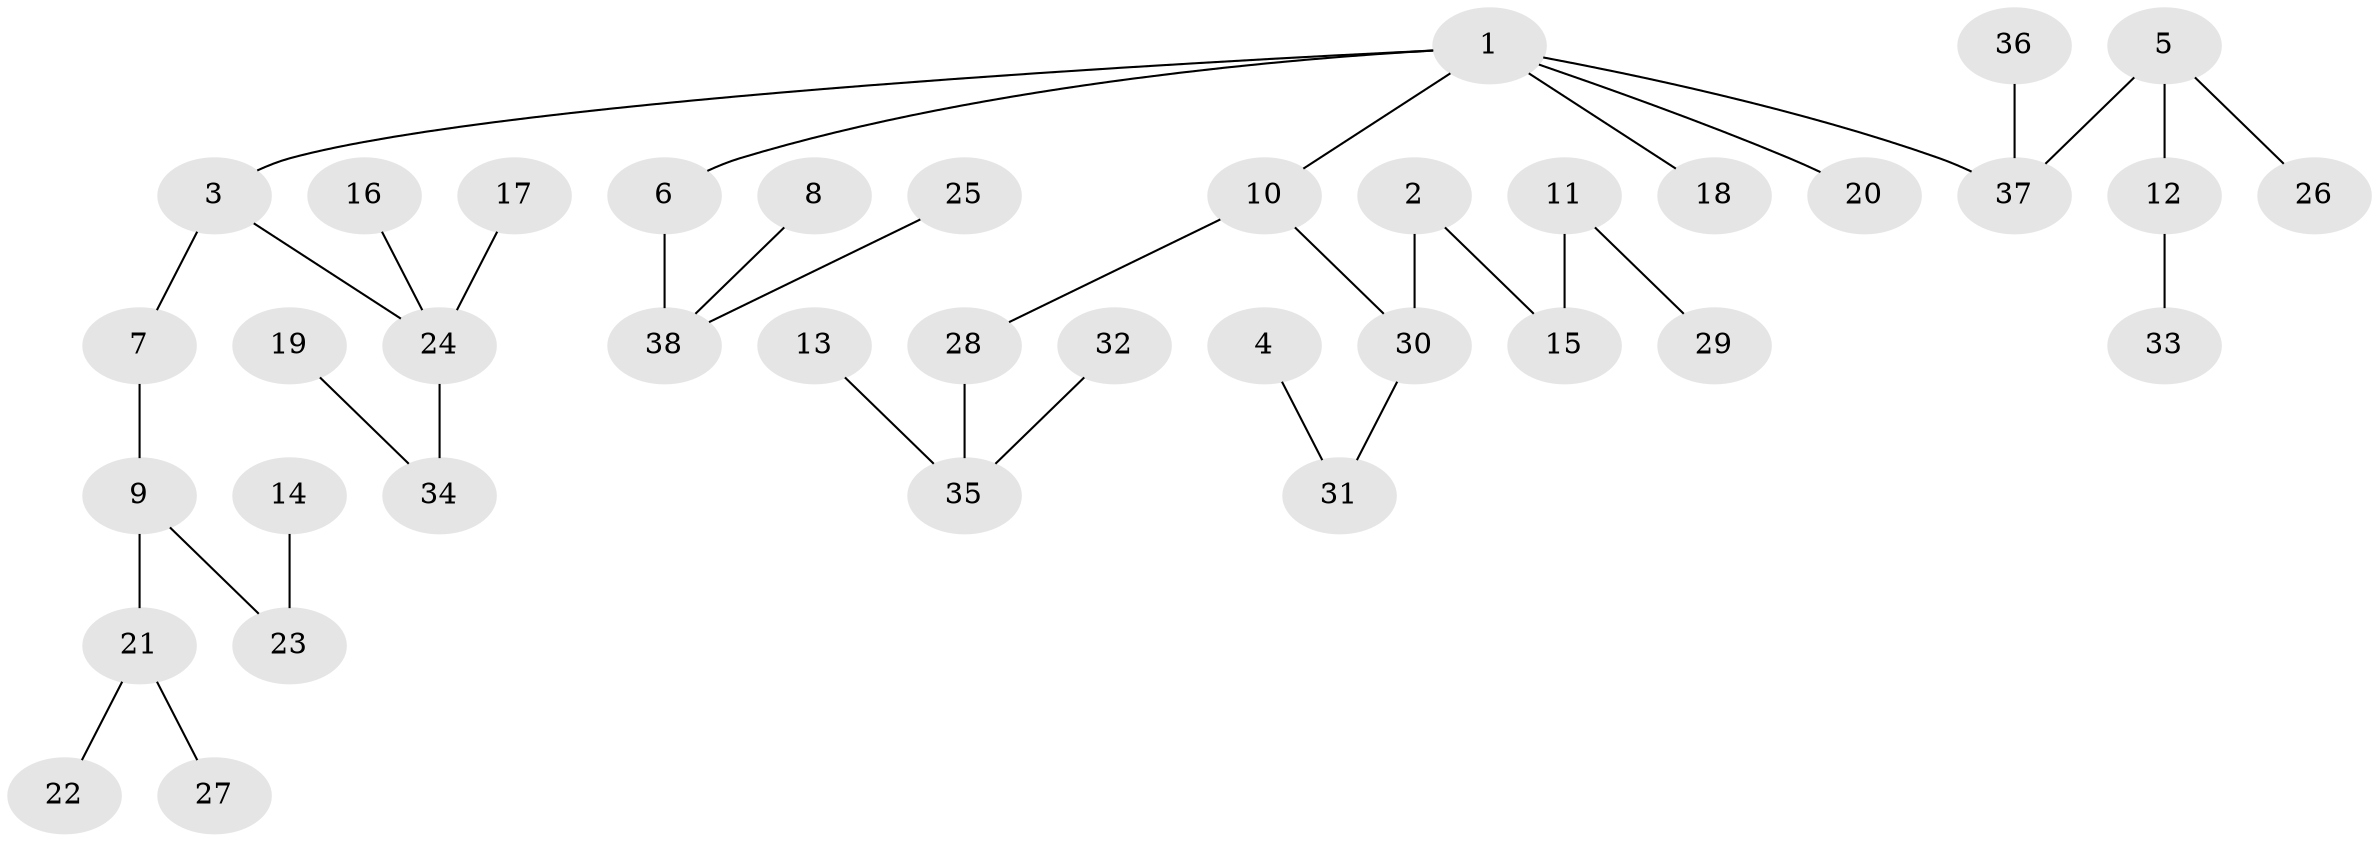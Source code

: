 // original degree distribution, {2: 0.21052631578947367, 6: 0.013157894736842105, 4: 0.09210526315789473, 5: 0.039473684210526314, 3: 0.13157894736842105, 1: 0.5131578947368421}
// Generated by graph-tools (version 1.1) at 2025/37/03/04/25 23:37:29]
// undirected, 38 vertices, 37 edges
graph export_dot {
  node [color=gray90,style=filled];
  1;
  2;
  3;
  4;
  5;
  6;
  7;
  8;
  9;
  10;
  11;
  12;
  13;
  14;
  15;
  16;
  17;
  18;
  19;
  20;
  21;
  22;
  23;
  24;
  25;
  26;
  27;
  28;
  29;
  30;
  31;
  32;
  33;
  34;
  35;
  36;
  37;
  38;
  1 -- 3 [weight=1.0];
  1 -- 6 [weight=1.0];
  1 -- 10 [weight=1.0];
  1 -- 18 [weight=1.0];
  1 -- 20 [weight=1.0];
  1 -- 37 [weight=1.0];
  2 -- 15 [weight=1.0];
  2 -- 30 [weight=1.0];
  3 -- 7 [weight=1.0];
  3 -- 24 [weight=1.0];
  4 -- 31 [weight=1.0];
  5 -- 12 [weight=1.0];
  5 -- 26 [weight=1.0];
  5 -- 37 [weight=1.0];
  6 -- 38 [weight=1.0];
  7 -- 9 [weight=1.0];
  8 -- 38 [weight=1.0];
  9 -- 21 [weight=1.0];
  9 -- 23 [weight=1.0];
  10 -- 28 [weight=1.0];
  10 -- 30 [weight=1.0];
  11 -- 15 [weight=1.0];
  11 -- 29 [weight=1.0];
  12 -- 33 [weight=1.0];
  13 -- 35 [weight=1.0];
  14 -- 23 [weight=1.0];
  16 -- 24 [weight=1.0];
  17 -- 24 [weight=1.0];
  19 -- 34 [weight=1.0];
  21 -- 22 [weight=1.0];
  21 -- 27 [weight=1.0];
  24 -- 34 [weight=1.0];
  25 -- 38 [weight=1.0];
  28 -- 35 [weight=1.0];
  30 -- 31 [weight=1.0];
  32 -- 35 [weight=1.0];
  36 -- 37 [weight=1.0];
}
